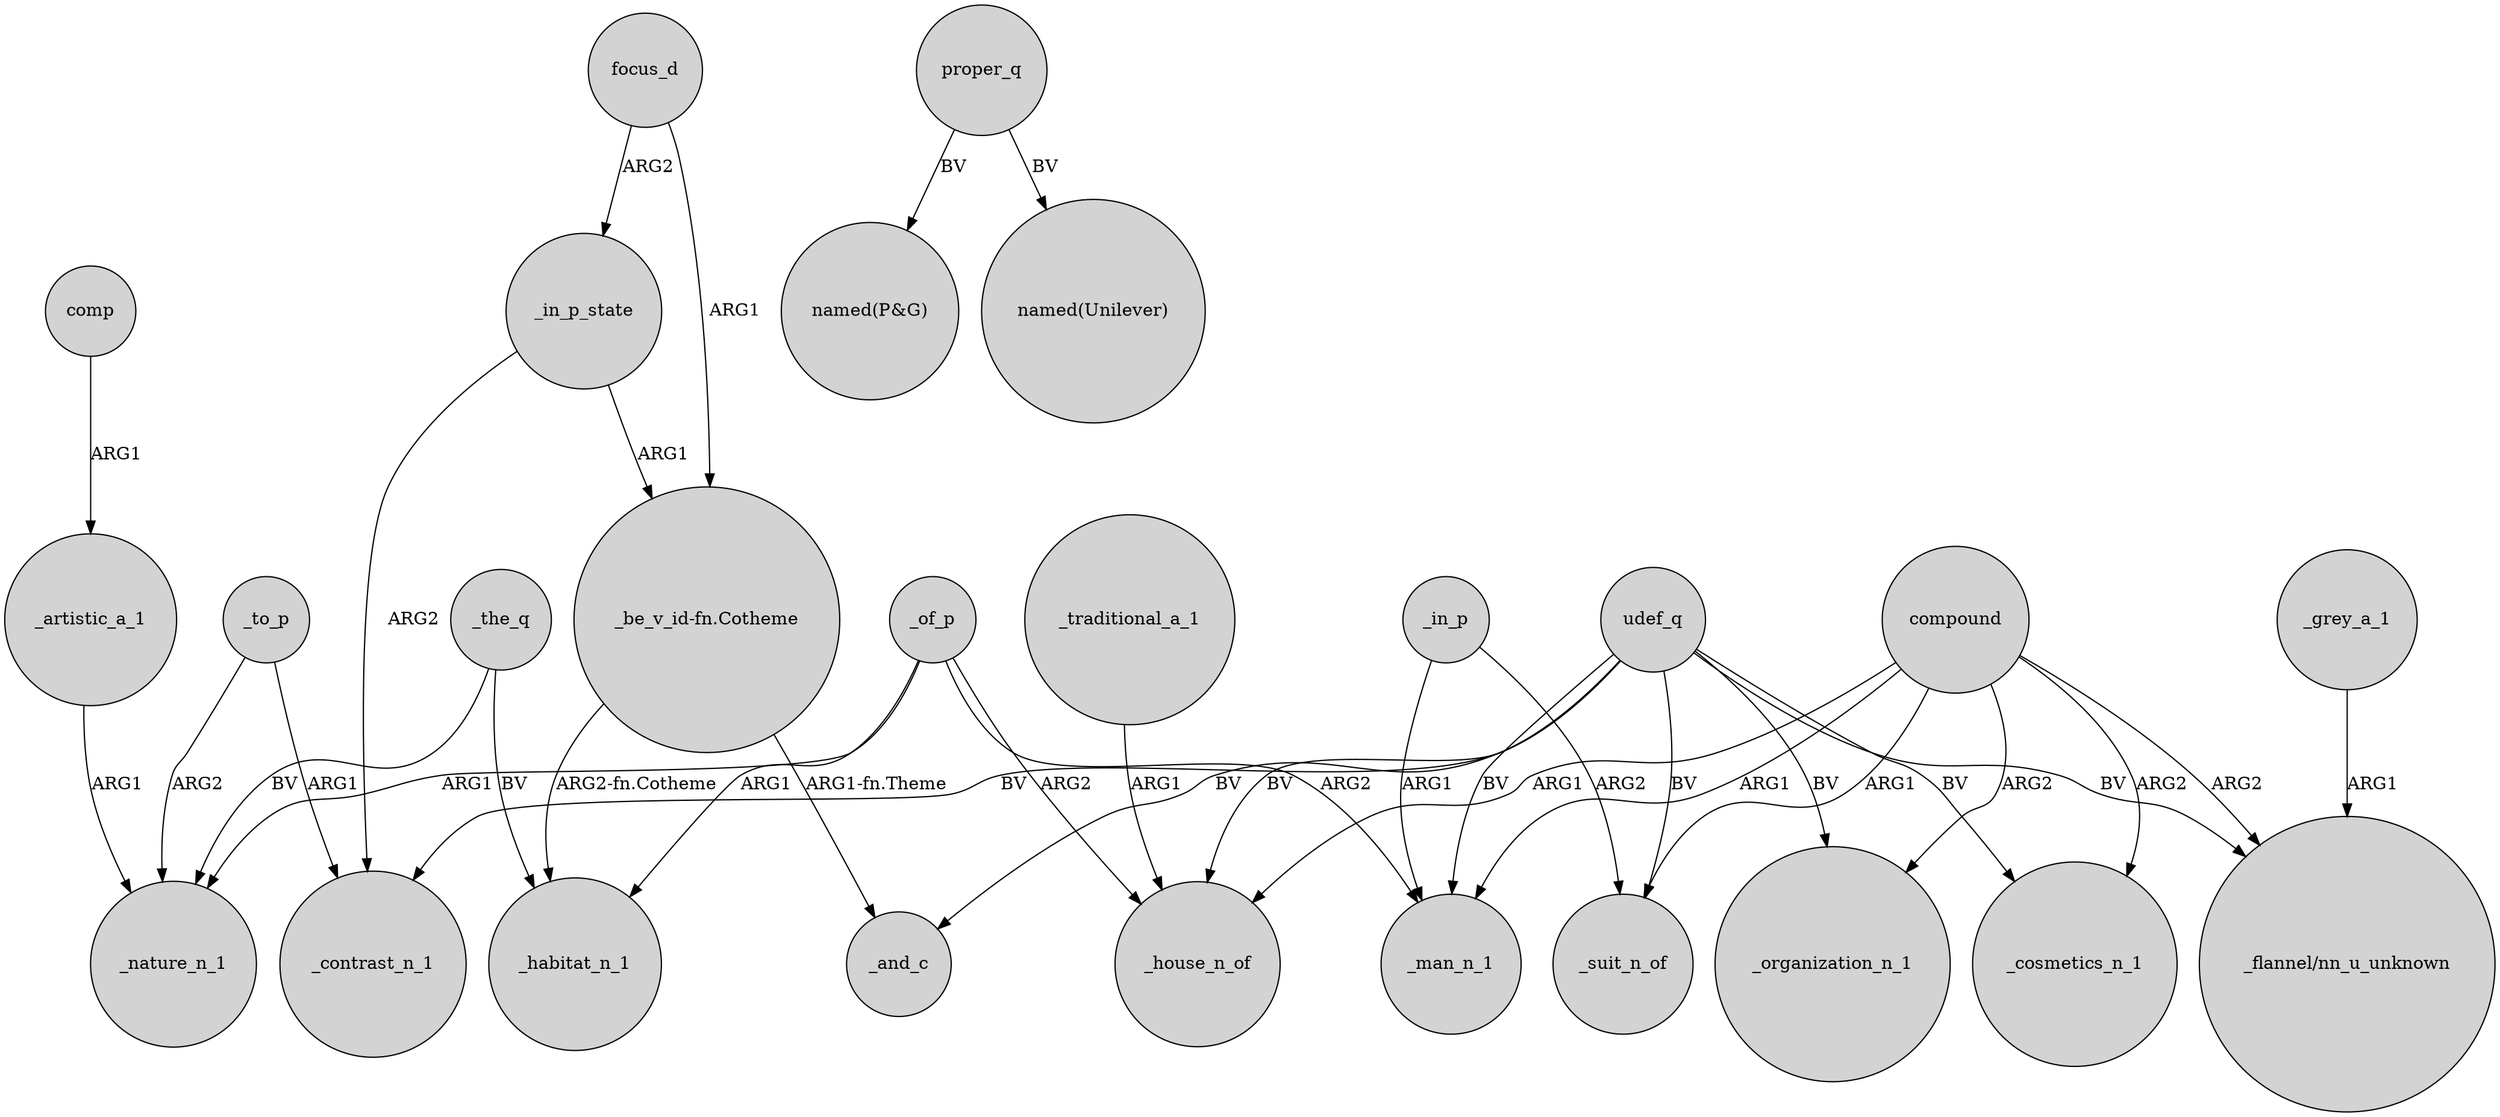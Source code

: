 digraph {
	node [shape=circle style=filled]
	_of_p -> _nature_n_1 [label=ARG1]
	focus_d -> _in_p_state [label=ARG2]
	"_be_v_id-fn.Cotheme" -> _and_c [label="ARG1-fn.Theme"]
	compound -> _house_n_of [label=ARG1]
	udef_q -> "_flannel/nn_u_unknown" [label=BV]
	compound -> _organization_n_1 [label=ARG2]
	comp -> _artistic_a_1 [label=ARG1]
	udef_q -> _contrast_n_1 [label=BV]
	_the_q -> _habitat_n_1 [label=BV]
	compound -> _cosmetics_n_1 [label=ARG2]
	udef_q -> _organization_n_1 [label=BV]
	_the_q -> _nature_n_1 [label=BV]
	_in_p_state -> _contrast_n_1 [label=ARG2]
	_in_p_state -> "_be_v_id-fn.Cotheme" [label=ARG1]
	udef_q -> _and_c [label=BV]
	_to_p -> _contrast_n_1 [label=ARG1]
	_traditional_a_1 -> _house_n_of [label=ARG1]
	_to_p -> _nature_n_1 [label=ARG2]
	_of_p -> _house_n_of [label=ARG2]
	_of_p -> _habitat_n_1 [label=ARG1]
	"_be_v_id-fn.Cotheme" -> _habitat_n_1 [label="ARG2-fn.Cotheme"]
	proper_q -> "named(P&G)" [label=BV]
	focus_d -> "_be_v_id-fn.Cotheme" [label=ARG1]
	udef_q -> _house_n_of [label=BV]
	_in_p -> _suit_n_of [label=ARG2]
	compound -> _suit_n_of [label=ARG1]
	udef_q -> _man_n_1 [label=BV]
	compound -> "_flannel/nn_u_unknown" [label=ARG2]
	udef_q -> _suit_n_of [label=BV]
	udef_q -> _cosmetics_n_1 [label=BV]
	_grey_a_1 -> "_flannel/nn_u_unknown" [label=ARG1]
	_artistic_a_1 -> _nature_n_1 [label=ARG1]
	_of_p -> _man_n_1 [label=ARG2]
	proper_q -> "named(Unilever)" [label=BV]
	_in_p -> _man_n_1 [label=ARG1]
	compound -> _man_n_1 [label=ARG1]
}
